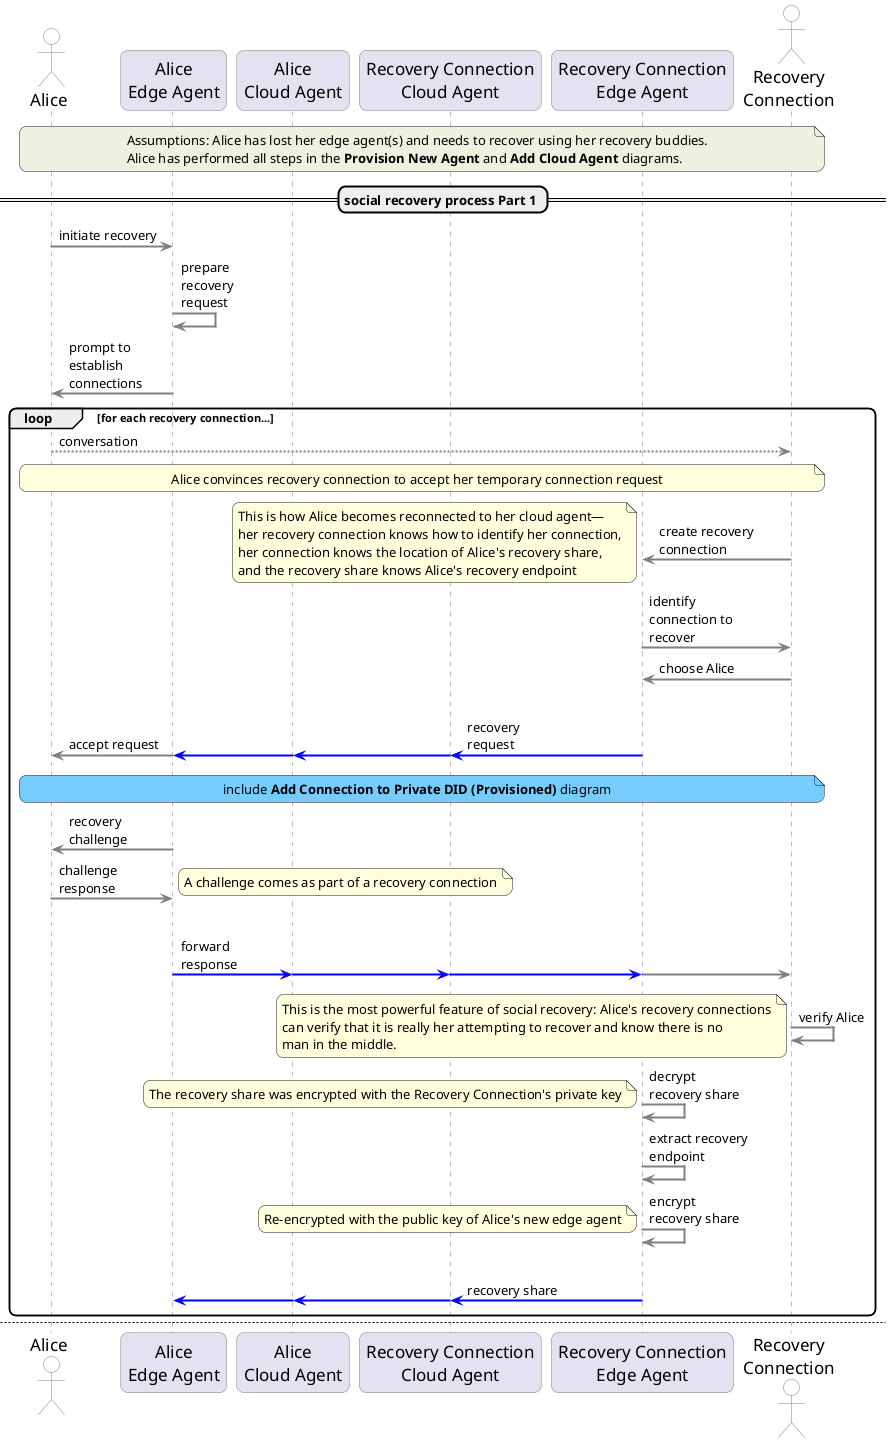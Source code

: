 @startuml
skinparam sequenceArrowThickness 2
skinparam roundcorner 15
skinparam maxmessagesize 100
skinparam sequence {
	ArrowColor grey
	LifeLineBorderColor grey
    ParticipantBorderColor grey
	boxbordercolor white
	ParticipantFontSize 17
	actorfontsize 17
	boxfontsize 17
	boxfontcolor grey
	ActorBorderColor grey
    Actorbackgroundcolor white
}

actor Alice as al
participant "Alice\nEdge Agent" as aea
participant "Alice\nCloud Agent" as aca
participant "Recovery Connection\nCloud Agent" as rca
participant "Recovery Connection\nEdge Agent" as rea
actor "Recovery\nConnection" as rb

note over al, rb #f0f0e0
Assumptions: Alice has lost her edge agent(s) and needs to recover using her recovery buddies.
Alice has performed all steps in the <b>Provision New Agent</b> and <b>Add Cloud Agent</b> diagrams.
end note

== social recovery process Part 1 ==

al -> aea: initiate recovery

aea -> aea: prepare recovery request

al <- aea: prompt to establish connections

loop for each recovery connection...

al --> rb: conversation

note over al,rb
Alice convinces recovery connection to accept her temporary connection request
end note

rb -> rea: create recovery connection

note left
This is how Alice becomes reconnected to her cloud agent—
her recovery connection knows how to identify her connection,
her connection knows the location of Alice's recovery share,
and the recovery share knows Alice's recovery endpoint
end note

rea -> rb: identify connection to recover

rb -> rea: choose Alice

par2
rea -[#blue]> rca: recovery request
else
rca -[#blue]> aca: \n
else
aca -[#blue]> aea: \n
else
aea -> al: \naccept request
end

note over al, rb #77ccff
include <b>Add Connection to Private DID (Provisioned)</b> diagram
end note

aea -> al: recovery challenge

al -> aea: challenge response

note right
A challenge comes as part of a recovery connection
end note

par2
aea -[#blue]> aca: forward response
else
aca -[#blue]> rca: \n
else
rca -[#blue]> rea: \n
else
rea -> rb: \n
end

rb -> rb: verify Alice
note left
This is the most powerful feature of social recovery: Alice's recovery connections
can verify that it is really her attempting to recover and know there is no
man in the middle.
end note
rea -> rea: decrypt recovery share
note left
The recovery share was encrypted with the Recovery Connection's private key
end note
rea -> rea: extract recovery endpoint
rea -> rea: encrypt recovery share
note left
Re-encrypted with the public key of Alice's new edge agent
end note

par2
rea -[#blue]> rca: recovery share
else
rca -[#blue]> aca: <i> </i>
else
aca -[#blue]> aea: <i> </i>
end

end

newpage

== social recovery process Part 2 ==

aea -> aea: decrypt and assemble shares
aea -[#blue]> aca: request encrypted backup

aca -[#blue]> aea: encrypted backup
aea -> aea: decrypt and read backup data
aea -> aea: replace old agent keys with new agent keys

note over al, rb #77ccff
include <b>Update Agent Policy Registry</b> diagram
include <b>Rotate DID Key</b> diagram
end note

@enduml
